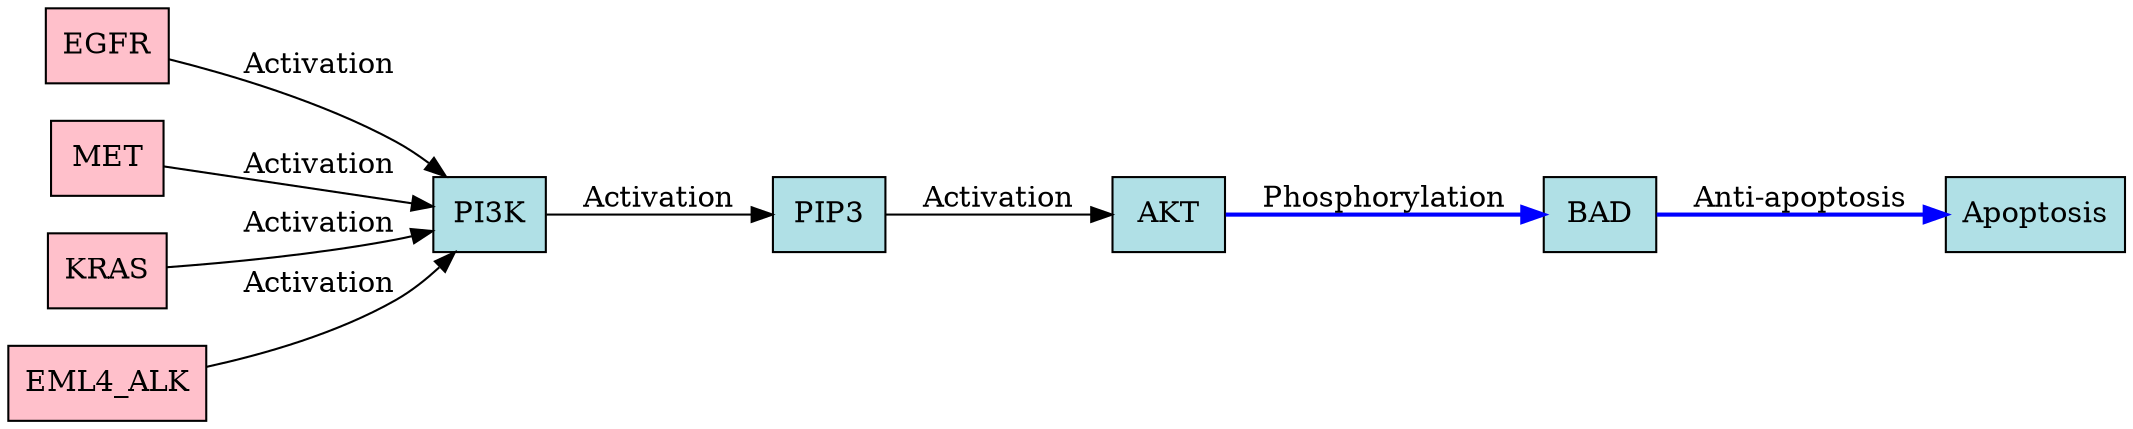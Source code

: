 digraph Pi3kSignaling {
    rankdir=LR;
    node [shape=box, style=filled, fillcolor="#B0E0E6"];

    // DataNodes (purple-highlighted elements from the KEGG image)
    EGFR [fillcolor="#FFC0CB"];
    MET [fillcolor="#FFC0CB"];
    KRAS [fillcolor="#FFC0CB"];
    PI3K;
    PIP3;
    AKT;
    BAD;
    EML4_ALK [fillcolor="#FFC0CB"];
    Apoptosis;

    // Interactions
    EGFR -> PI3K [label="Activation"];
    MET -> PI3K [label="Activation"];
    EML4_ALK -> PI3K [label="Activation"];
    KRAS -> PI3K [label="Activation"];
    PI3K -> PIP3 [label="Activation"];
    PIP3 -> AKT [label="Activation"];
    AKT -> BAD [label="Phosphorylation", style=bold, color="blue"];
    BAD -> Apoptosis [label="Anti-apoptosis", style=bold, color="blue"];
}
